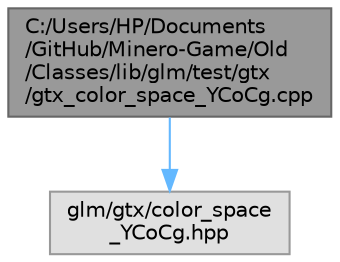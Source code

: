digraph "C:/Users/HP/Documents/GitHub/Minero-Game/Old/Classes/lib/glm/test/gtx/gtx_color_space_YCoCg.cpp"
{
 // LATEX_PDF_SIZE
  bgcolor="transparent";
  edge [fontname=Helvetica,fontsize=10,labelfontname=Helvetica,labelfontsize=10];
  node [fontname=Helvetica,fontsize=10,shape=box,height=0.2,width=0.4];
  Node1 [id="Node000001",label="C:/Users/HP/Documents\l/GitHub/Minero-Game/Old\l/Classes/lib/glm/test/gtx\l/gtx_color_space_YCoCg.cpp",height=0.2,width=0.4,color="gray40", fillcolor="grey60", style="filled", fontcolor="black",tooltip=" "];
  Node1 -> Node2 [id="edge3_Node000001_Node000002",color="steelblue1",style="solid",tooltip=" "];
  Node2 [id="Node000002",label="glm/gtx/color_space\l_YCoCg.hpp",height=0.2,width=0.4,color="grey60", fillcolor="#E0E0E0", style="filled",tooltip=" "];
}
